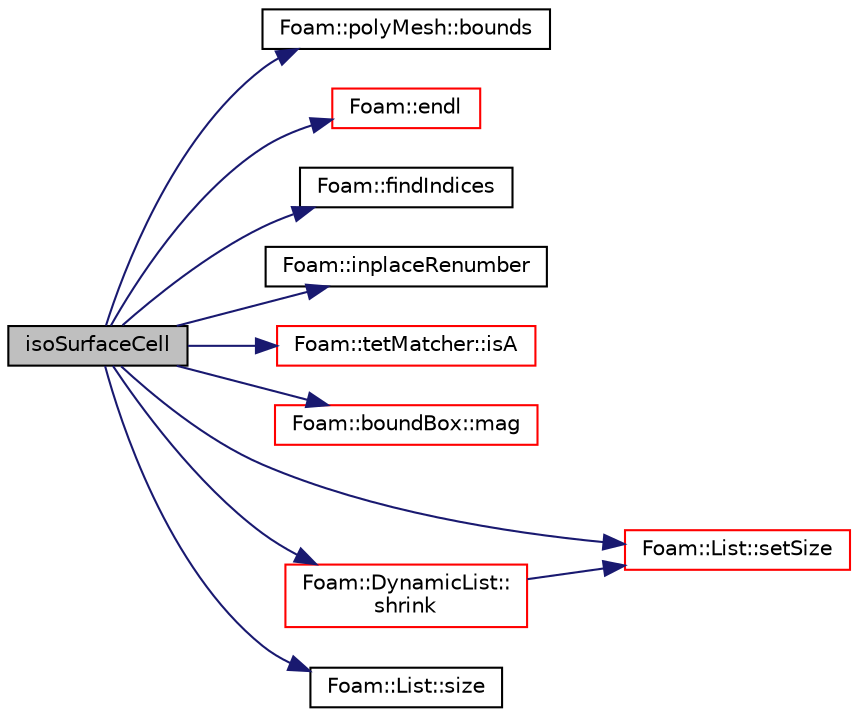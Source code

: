 digraph "isoSurfaceCell"
{
  bgcolor="transparent";
  edge [fontname="Helvetica",fontsize="10",labelfontname="Helvetica",labelfontsize="10"];
  node [fontname="Helvetica",fontsize="10",shape=record];
  rankdir="LR";
  Node1 [label="isoSurfaceCell",height=0.2,width=0.4,color="black", fillcolor="grey75", style="filled", fontcolor="black"];
  Node1 -> Node2 [color="midnightblue",fontsize="10",style="solid",fontname="Helvetica"];
  Node2 [label="Foam::polyMesh::bounds",height=0.2,width=0.4,color="black",URL="$a01905.html#a7774f6a2399cc071ff06ba6bb6d38b26",tooltip="Return mesh bounding box. "];
  Node1 -> Node3 [color="midnightblue",fontsize="10",style="solid",fontname="Helvetica"];
  Node3 [label="Foam::endl",height=0.2,width=0.4,color="red",URL="$a10675.html#a2db8fe02a0d3909e9351bb4275b23ce4",tooltip="Add newline and flush stream. "];
  Node1 -> Node4 [color="midnightblue",fontsize="10",style="solid",fontname="Helvetica"];
  Node4 [label="Foam::findIndices",height=0.2,width=0.4,color="black",URL="$a10675.html#a397299eb3cd05ecb81797e7109e2f0b9",tooltip="Find all occurences of given element. Linear search. "];
  Node1 -> Node5 [color="midnightblue",fontsize="10",style="solid",fontname="Helvetica"];
  Node5 [label="Foam::inplaceRenumber",height=0.2,width=0.4,color="black",URL="$a10675.html#a9b337312524f331043d60cc58a96a5e1",tooltip="Inplace renumber the values of a list. "];
  Node1 -> Node6 [color="midnightblue",fontsize="10",style="solid",fontname="Helvetica"];
  Node6 [label="Foam::tetMatcher::isA",height=0.2,width=0.4,color="red",URL="$a02558.html#acd2adf1fc5f522ebdfcfdad416351c14",tooltip="Exact match. Uses faceSizeMatch. "];
  Node1 -> Node7 [color="midnightblue",fontsize="10",style="solid",fontname="Helvetica"];
  Node7 [label="Foam::boundBox::mag",height=0.2,width=0.4,color="red",URL="$a00153.html#a3d026c3aee48e61452581e5633617d02",tooltip="The magnitude of the bounding box span. "];
  Node1 -> Node8 [color="midnightblue",fontsize="10",style="solid",fontname="Helvetica"];
  Node8 [label="Foam::List::setSize",height=0.2,width=0.4,color="red",URL="$a01355.html#aedb985ffeaf1bdbfeccc2a8730405703",tooltip="Reset size of List. "];
  Node1 -> Node9 [color="midnightblue",fontsize="10",style="solid",fontname="Helvetica"];
  Node9 [label="Foam::DynamicList::\lshrink",height=0.2,width=0.4,color="red",URL="$a00598.html#a88964e734acd91f096c914d0cc5a6e75",tooltip="Shrink the allocated space to the number of elements used. "];
  Node9 -> Node8 [color="midnightblue",fontsize="10",style="solid",fontname="Helvetica"];
  Node1 -> Node10 [color="midnightblue",fontsize="10",style="solid",fontname="Helvetica"];
  Node10 [label="Foam::List::size",height=0.2,width=0.4,color="black",URL="$a01355.html#a8a5f6fa29bd4b500caf186f60245b384",tooltip="Override size to be inconsistent with allocated storage. "];
}
